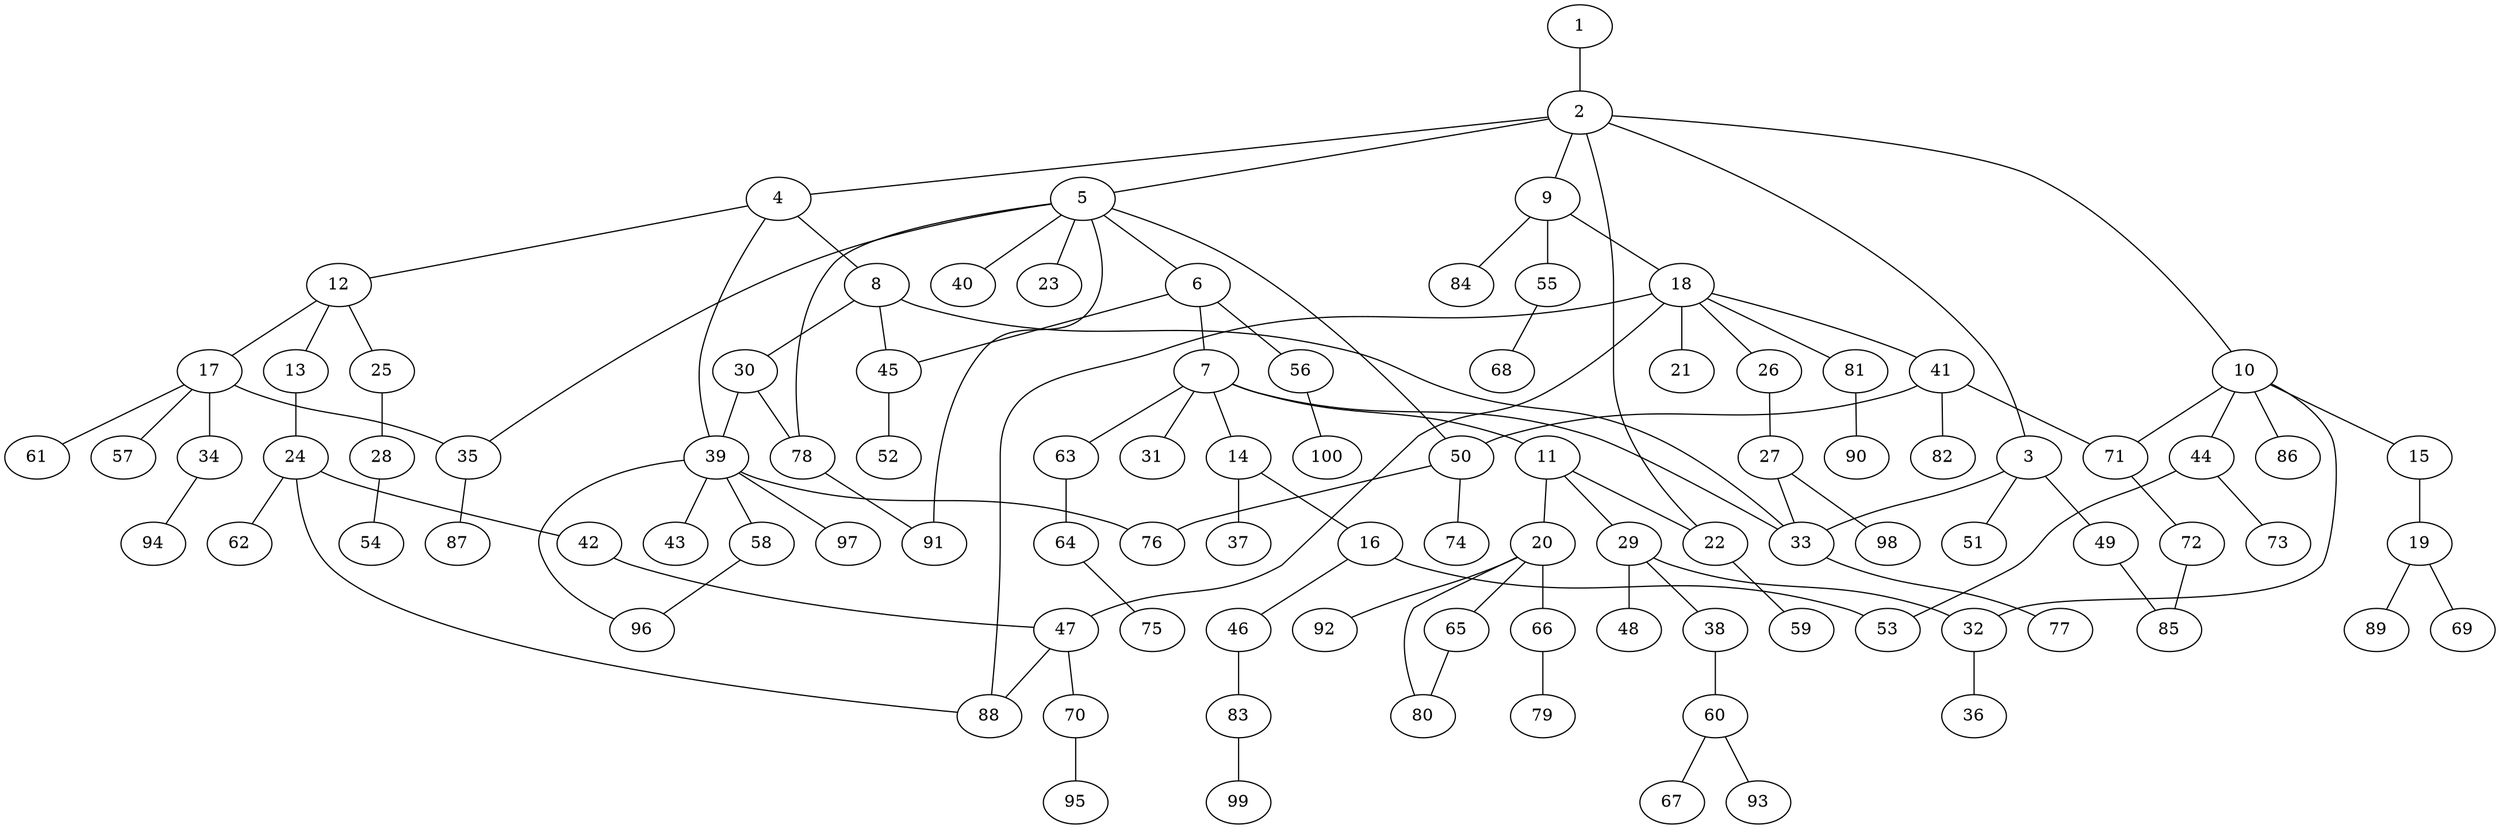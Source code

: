graph graphname {1--2
2--3
2--4
2--5
2--9
2--10
2--22
3--33
3--49
3--51
4--8
4--12
4--39
5--6
5--23
5--35
5--40
5--50
5--78
5--91
6--7
6--45
6--56
7--11
7--14
7--31
7--33
7--63
8--30
8--33
8--45
9--18
9--55
9--84
10--15
10--32
10--44
10--71
10--86
11--20
11--22
11--29
12--13
12--17
12--25
13--24
14--16
14--37
15--19
16--46
16--53
17--34
17--35
17--57
17--61
18--21
18--26
18--41
18--47
18--81
18--88
19--69
19--89
20--65
20--66
20--80
20--92
22--59
24--42
24--62
24--88
25--28
26--27
27--33
27--98
28--54
29--32
29--38
29--48
30--39
30--78
32--36
33--77
34--94
35--87
38--60
39--43
39--58
39--76
39--96
39--97
41--50
41--71
41--82
42--47
44--53
44--73
45--52
46--83
47--70
47--88
49--85
50--74
50--76
55--68
56--100
58--96
60--67
60--93
63--64
64--75
65--80
66--79
70--95
71--72
72--85
78--91
81--90
83--99
}